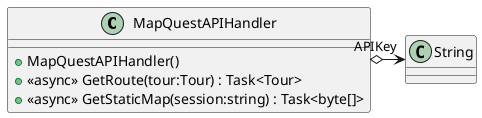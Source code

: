 @startuml
class MapQuestAPIHandler {
    + MapQuestAPIHandler()
    + <<async>> GetRoute(tour:Tour) : Task<Tour>
    + <<async>> GetStaticMap(session:string) : Task<byte[]>
}
MapQuestAPIHandler o-> "APIKey" String
@enduml
